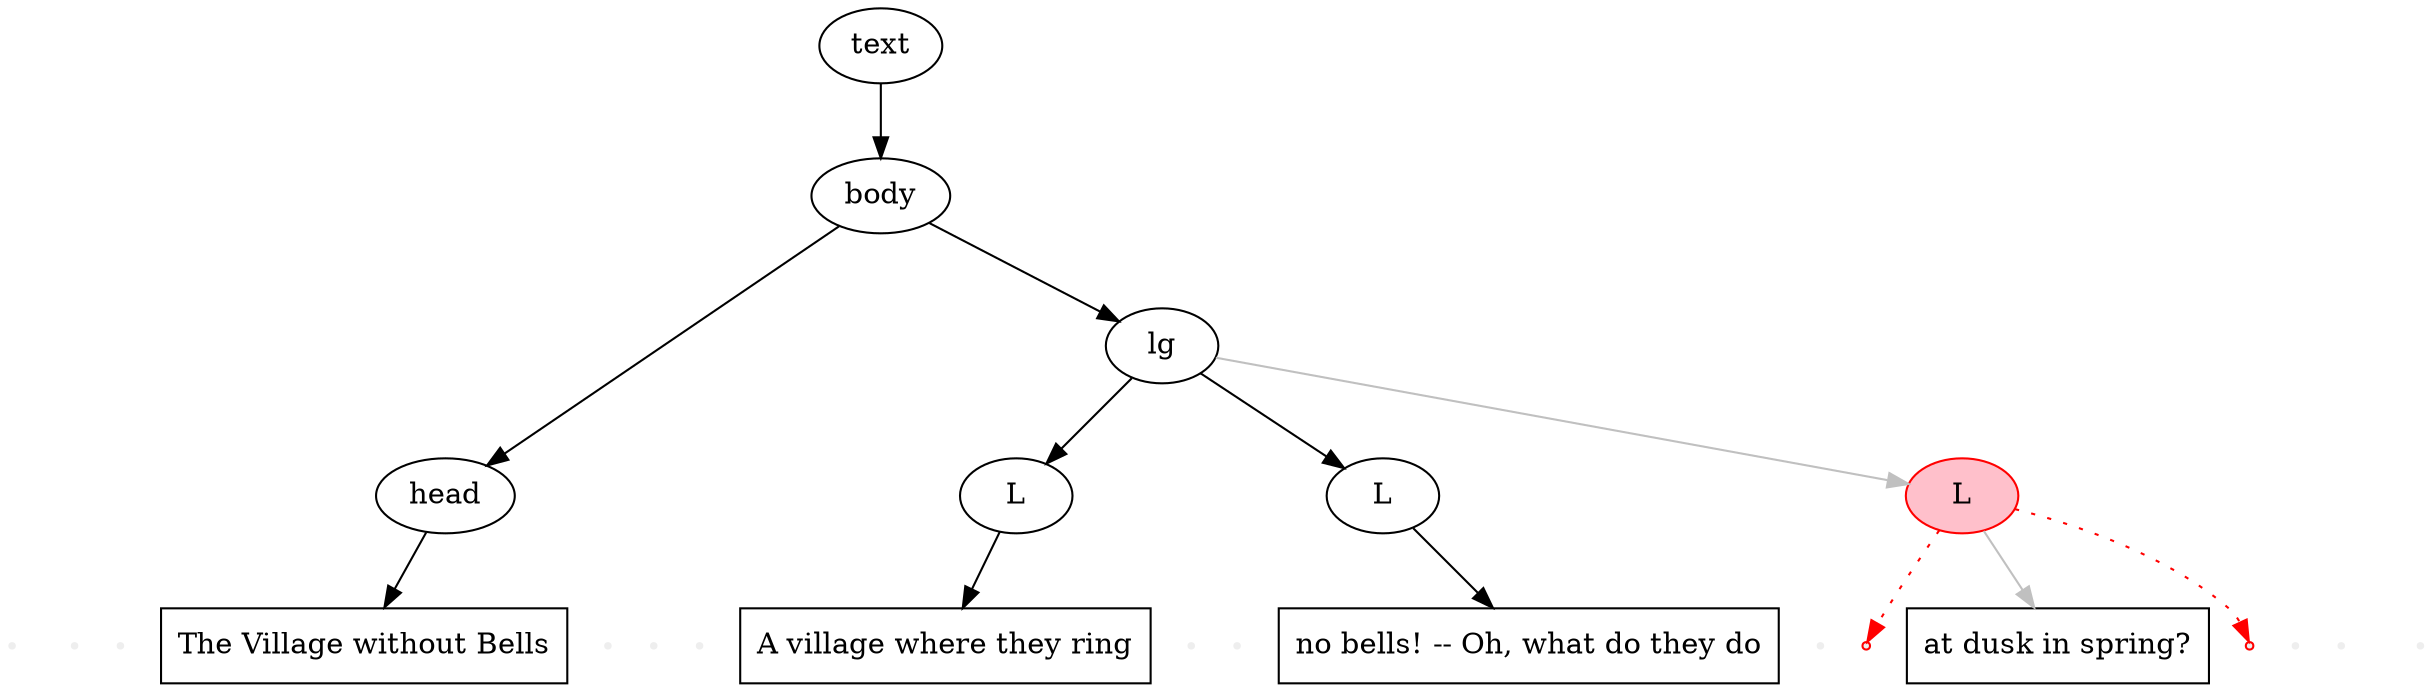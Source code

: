 digraph {
  node [shape=rectangle, ordering=out];
  edge [color=gray];
  
  subgraph {
  rank = same;
  node [color=black, shape=point, style=filled, fillcolor="#EEEEEE"];
  starttext [label="t\n(", color=transparent];
  startbody [label="b\n(", color=transparent];
  starthead [label="h\n(", color=transparent];
  endhead [label="h\n)", color=transparent];
  startlg [label="lg\n(", color=transparent];
  startl1 [label="l\n(", color=transparent];
  endl1 [label="l\n)", color=transparent];
  startl2 [label="l\n(", color=transparent];
  endl2 [label="l\n)", color=transparent];
  startl3 [label="l\n(", color=red];
  endl3 [label="l\n)", color=red];
  endlg [label="lg\n)", color=transparent];
  endbody [label="b\n)", color=transparent];
  endtext [label="t\nend", color=transparent];

  node [color=black, shape=box, style=solid];
  // shape=plaintext makes them disappear too much
  
  pcd0 [label="The Village without Bells"];
  pcd1 [label="A village where they ring"];
  pcd2 [label="no bells! -- Oh, what do they do"];
  pcd3 [label="at dusk in spring?"]
   }

  node [shape=oval, color=gray, fontcolor=gray];
  text [color=black, fontcolor=black];
  body [color=black, fontcolor=black];
  head [color=black, fontcolor=black];
  lg [color=black, fontcolor=black];
  l1 [label="L", color=black, fontcolor=black];
  l2 [label="L", color=black, fontcolor=black];
  l3 [label="L", color=red, fontcolor=black, style=filled, fillcolor=pink];
  text -> starttext [color=red, style=invis, arrowhead=none];
  text -> body [color=black];
  text -> endtext [color=red, style=invis, arrowhead=none];
  
  body -> startbody [color=red, style=invis, arrowhead=none];
  body -> head [color=black];
  body -> lg [color=black];
  body -> endbody [color=red, style=invis, arrowhead=none];

  head -> starthead [color=red, style=invis, arrowhead="none"];
  head -> pcd0 [color=black];
  head -> endhead [color=red, style=invis, arrowhead="none"];
  

  lg -> startlg [style=invis, arrowhead=none, color=red];
  lg -> l1 [color=black];
  lg -> l2 [color=black];
  lg -> l3;
  lg -> endlg [style=invis, color=red, arrowhead=none];


  l1 -> startl1 [color=red, style=invis, arrowhead=none];
  l1 -> pcd1 [color=black];
  l1 -> endl1 [color=red, style=invis, arrowhead=none];
  

  l2 -> startl2 [color=red, style=invis, arrowhead=none];
  l2 -> pcd2 [color=black];
  l2 -> endl2 [color=red, style=invis, arrowhead=none];
  

  l3 -> startl3 [color=red, style=dotted];
  l3 -> pcd3;
  l3 -> endl3 [color=red, style=dotted];
  
  
}